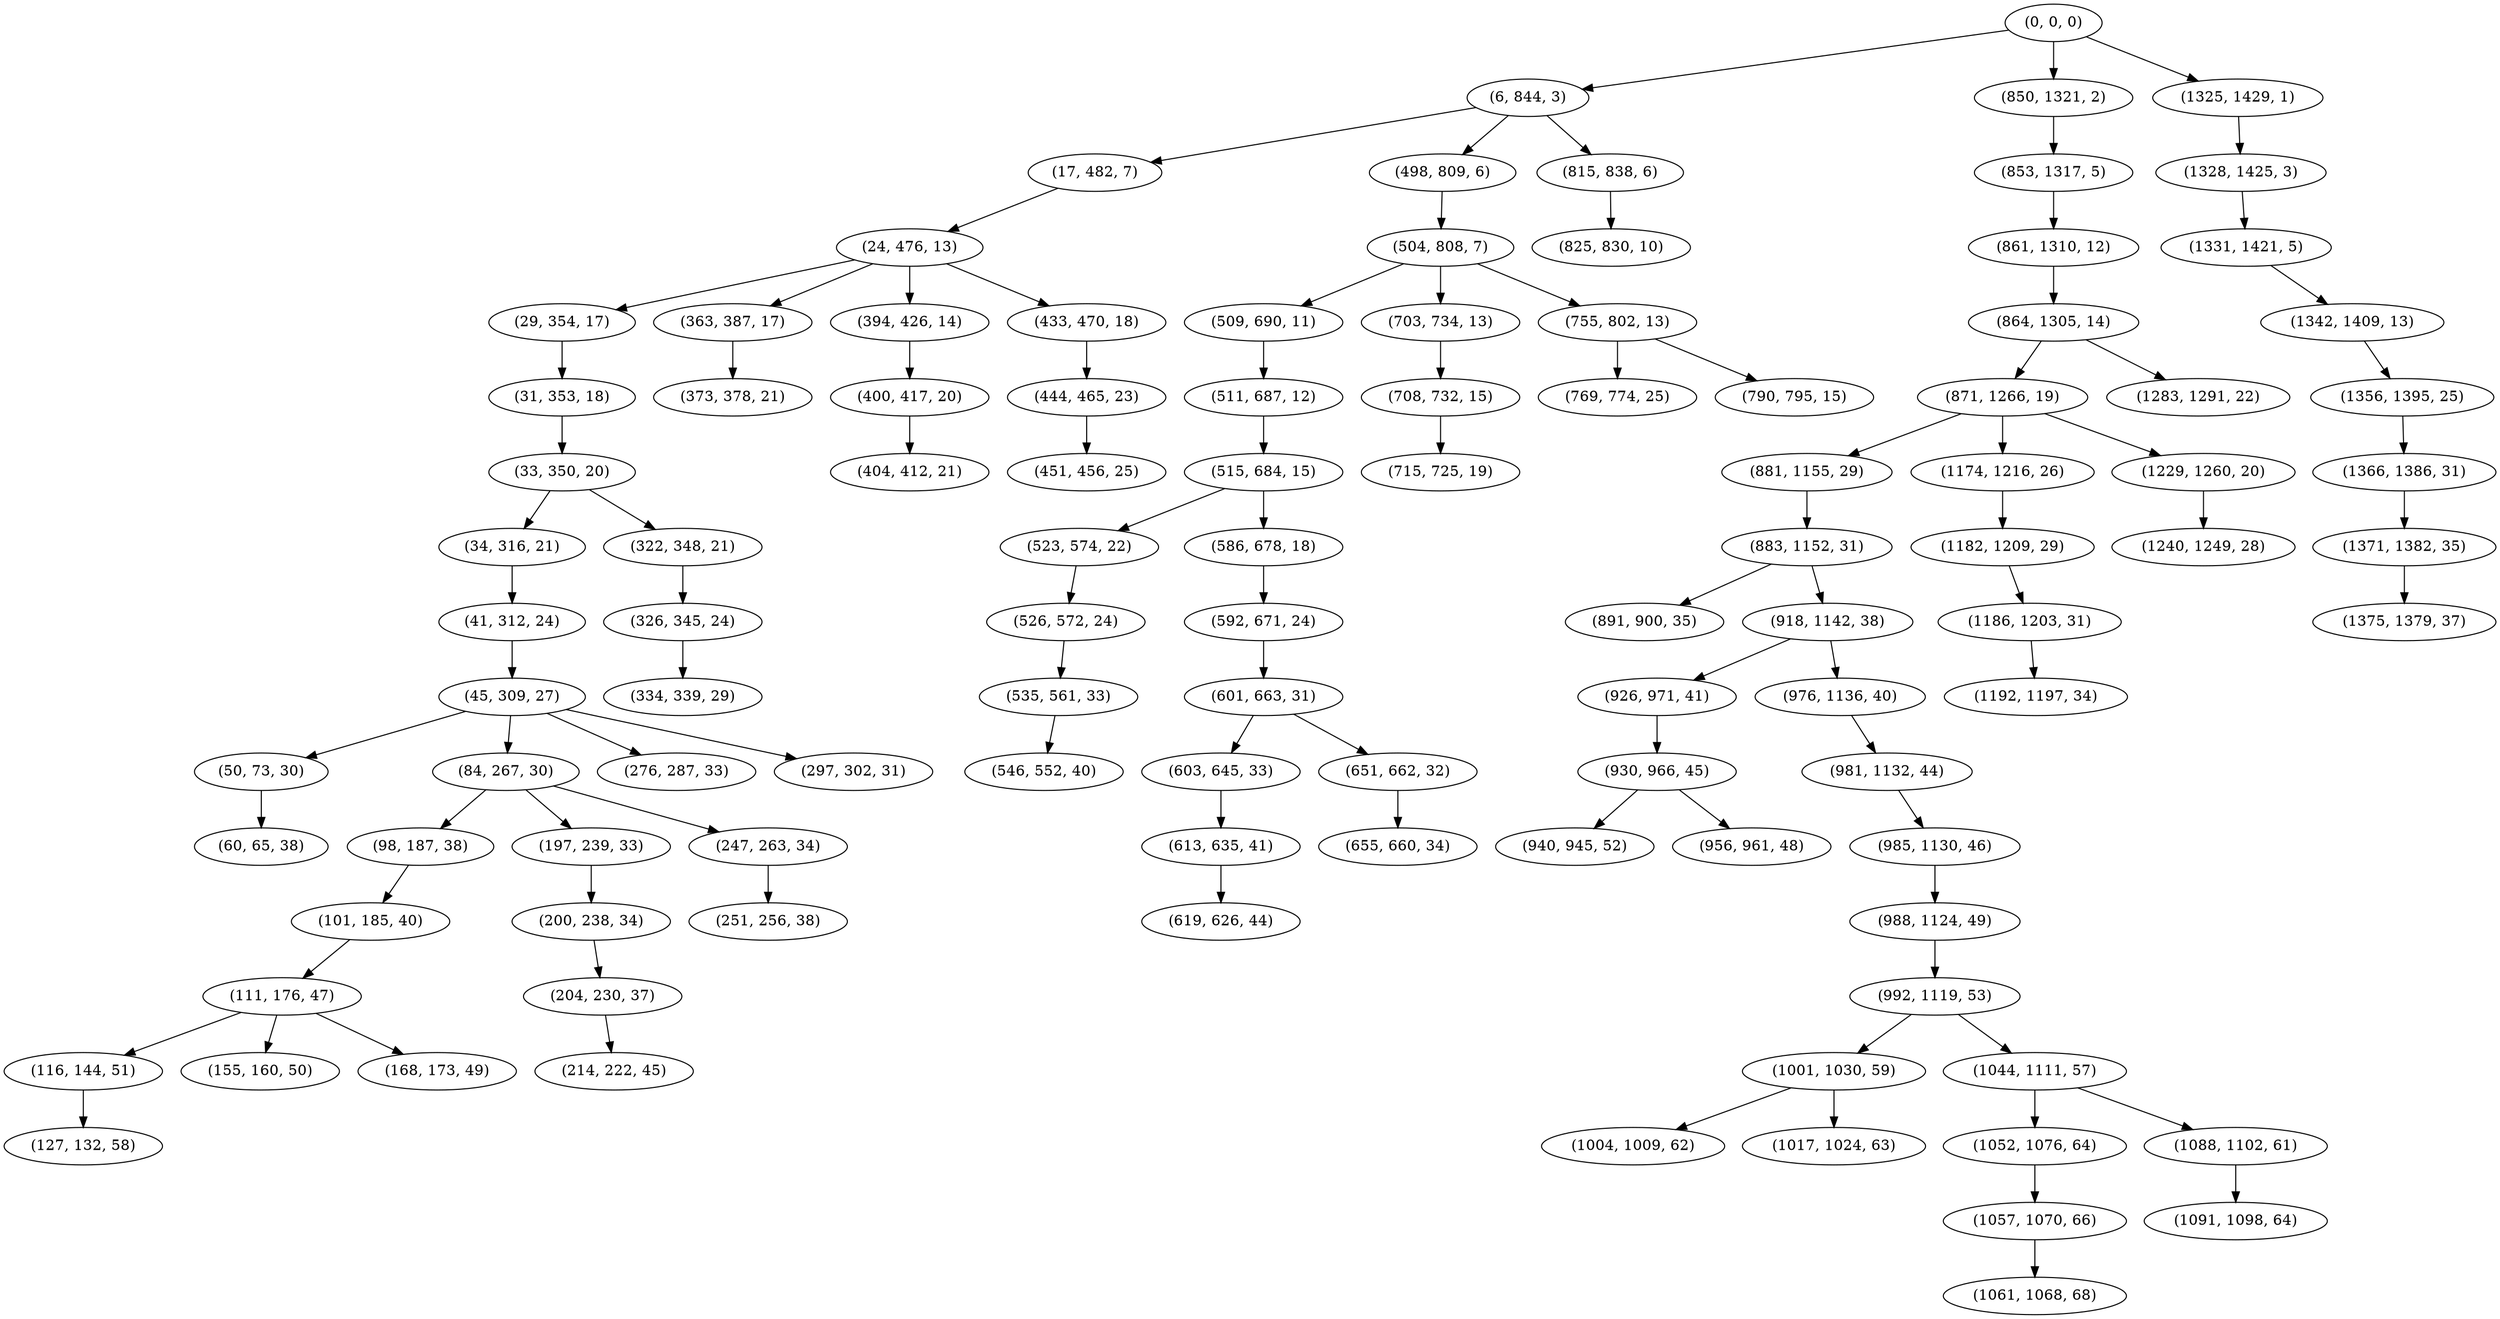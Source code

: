digraph tree {
    "(0, 0, 0)";
    "(6, 844, 3)";
    "(17, 482, 7)";
    "(24, 476, 13)";
    "(29, 354, 17)";
    "(31, 353, 18)";
    "(33, 350, 20)";
    "(34, 316, 21)";
    "(41, 312, 24)";
    "(45, 309, 27)";
    "(50, 73, 30)";
    "(60, 65, 38)";
    "(84, 267, 30)";
    "(98, 187, 38)";
    "(101, 185, 40)";
    "(111, 176, 47)";
    "(116, 144, 51)";
    "(127, 132, 58)";
    "(155, 160, 50)";
    "(168, 173, 49)";
    "(197, 239, 33)";
    "(200, 238, 34)";
    "(204, 230, 37)";
    "(214, 222, 45)";
    "(247, 263, 34)";
    "(251, 256, 38)";
    "(276, 287, 33)";
    "(297, 302, 31)";
    "(322, 348, 21)";
    "(326, 345, 24)";
    "(334, 339, 29)";
    "(363, 387, 17)";
    "(373, 378, 21)";
    "(394, 426, 14)";
    "(400, 417, 20)";
    "(404, 412, 21)";
    "(433, 470, 18)";
    "(444, 465, 23)";
    "(451, 456, 25)";
    "(498, 809, 6)";
    "(504, 808, 7)";
    "(509, 690, 11)";
    "(511, 687, 12)";
    "(515, 684, 15)";
    "(523, 574, 22)";
    "(526, 572, 24)";
    "(535, 561, 33)";
    "(546, 552, 40)";
    "(586, 678, 18)";
    "(592, 671, 24)";
    "(601, 663, 31)";
    "(603, 645, 33)";
    "(613, 635, 41)";
    "(619, 626, 44)";
    "(651, 662, 32)";
    "(655, 660, 34)";
    "(703, 734, 13)";
    "(708, 732, 15)";
    "(715, 725, 19)";
    "(755, 802, 13)";
    "(769, 774, 25)";
    "(790, 795, 15)";
    "(815, 838, 6)";
    "(825, 830, 10)";
    "(850, 1321, 2)";
    "(853, 1317, 5)";
    "(861, 1310, 12)";
    "(864, 1305, 14)";
    "(871, 1266, 19)";
    "(881, 1155, 29)";
    "(883, 1152, 31)";
    "(891, 900, 35)";
    "(918, 1142, 38)";
    "(926, 971, 41)";
    "(930, 966, 45)";
    "(940, 945, 52)";
    "(956, 961, 48)";
    "(976, 1136, 40)";
    "(981, 1132, 44)";
    "(985, 1130, 46)";
    "(988, 1124, 49)";
    "(992, 1119, 53)";
    "(1001, 1030, 59)";
    "(1004, 1009, 62)";
    "(1017, 1024, 63)";
    "(1044, 1111, 57)";
    "(1052, 1076, 64)";
    "(1057, 1070, 66)";
    "(1061, 1068, 68)";
    "(1088, 1102, 61)";
    "(1091, 1098, 64)";
    "(1174, 1216, 26)";
    "(1182, 1209, 29)";
    "(1186, 1203, 31)";
    "(1192, 1197, 34)";
    "(1229, 1260, 20)";
    "(1240, 1249, 28)";
    "(1283, 1291, 22)";
    "(1325, 1429, 1)";
    "(1328, 1425, 3)";
    "(1331, 1421, 5)";
    "(1342, 1409, 13)";
    "(1356, 1395, 25)";
    "(1366, 1386, 31)";
    "(1371, 1382, 35)";
    "(1375, 1379, 37)";
    "(0, 0, 0)" -> "(6, 844, 3)";
    "(0, 0, 0)" -> "(850, 1321, 2)";
    "(0, 0, 0)" -> "(1325, 1429, 1)";
    "(6, 844, 3)" -> "(17, 482, 7)";
    "(6, 844, 3)" -> "(498, 809, 6)";
    "(6, 844, 3)" -> "(815, 838, 6)";
    "(17, 482, 7)" -> "(24, 476, 13)";
    "(24, 476, 13)" -> "(29, 354, 17)";
    "(24, 476, 13)" -> "(363, 387, 17)";
    "(24, 476, 13)" -> "(394, 426, 14)";
    "(24, 476, 13)" -> "(433, 470, 18)";
    "(29, 354, 17)" -> "(31, 353, 18)";
    "(31, 353, 18)" -> "(33, 350, 20)";
    "(33, 350, 20)" -> "(34, 316, 21)";
    "(33, 350, 20)" -> "(322, 348, 21)";
    "(34, 316, 21)" -> "(41, 312, 24)";
    "(41, 312, 24)" -> "(45, 309, 27)";
    "(45, 309, 27)" -> "(50, 73, 30)";
    "(45, 309, 27)" -> "(84, 267, 30)";
    "(45, 309, 27)" -> "(276, 287, 33)";
    "(45, 309, 27)" -> "(297, 302, 31)";
    "(50, 73, 30)" -> "(60, 65, 38)";
    "(84, 267, 30)" -> "(98, 187, 38)";
    "(84, 267, 30)" -> "(197, 239, 33)";
    "(84, 267, 30)" -> "(247, 263, 34)";
    "(98, 187, 38)" -> "(101, 185, 40)";
    "(101, 185, 40)" -> "(111, 176, 47)";
    "(111, 176, 47)" -> "(116, 144, 51)";
    "(111, 176, 47)" -> "(155, 160, 50)";
    "(111, 176, 47)" -> "(168, 173, 49)";
    "(116, 144, 51)" -> "(127, 132, 58)";
    "(197, 239, 33)" -> "(200, 238, 34)";
    "(200, 238, 34)" -> "(204, 230, 37)";
    "(204, 230, 37)" -> "(214, 222, 45)";
    "(247, 263, 34)" -> "(251, 256, 38)";
    "(322, 348, 21)" -> "(326, 345, 24)";
    "(326, 345, 24)" -> "(334, 339, 29)";
    "(363, 387, 17)" -> "(373, 378, 21)";
    "(394, 426, 14)" -> "(400, 417, 20)";
    "(400, 417, 20)" -> "(404, 412, 21)";
    "(433, 470, 18)" -> "(444, 465, 23)";
    "(444, 465, 23)" -> "(451, 456, 25)";
    "(498, 809, 6)" -> "(504, 808, 7)";
    "(504, 808, 7)" -> "(509, 690, 11)";
    "(504, 808, 7)" -> "(703, 734, 13)";
    "(504, 808, 7)" -> "(755, 802, 13)";
    "(509, 690, 11)" -> "(511, 687, 12)";
    "(511, 687, 12)" -> "(515, 684, 15)";
    "(515, 684, 15)" -> "(523, 574, 22)";
    "(515, 684, 15)" -> "(586, 678, 18)";
    "(523, 574, 22)" -> "(526, 572, 24)";
    "(526, 572, 24)" -> "(535, 561, 33)";
    "(535, 561, 33)" -> "(546, 552, 40)";
    "(586, 678, 18)" -> "(592, 671, 24)";
    "(592, 671, 24)" -> "(601, 663, 31)";
    "(601, 663, 31)" -> "(603, 645, 33)";
    "(601, 663, 31)" -> "(651, 662, 32)";
    "(603, 645, 33)" -> "(613, 635, 41)";
    "(613, 635, 41)" -> "(619, 626, 44)";
    "(651, 662, 32)" -> "(655, 660, 34)";
    "(703, 734, 13)" -> "(708, 732, 15)";
    "(708, 732, 15)" -> "(715, 725, 19)";
    "(755, 802, 13)" -> "(769, 774, 25)";
    "(755, 802, 13)" -> "(790, 795, 15)";
    "(815, 838, 6)" -> "(825, 830, 10)";
    "(850, 1321, 2)" -> "(853, 1317, 5)";
    "(853, 1317, 5)" -> "(861, 1310, 12)";
    "(861, 1310, 12)" -> "(864, 1305, 14)";
    "(864, 1305, 14)" -> "(871, 1266, 19)";
    "(864, 1305, 14)" -> "(1283, 1291, 22)";
    "(871, 1266, 19)" -> "(881, 1155, 29)";
    "(871, 1266, 19)" -> "(1174, 1216, 26)";
    "(871, 1266, 19)" -> "(1229, 1260, 20)";
    "(881, 1155, 29)" -> "(883, 1152, 31)";
    "(883, 1152, 31)" -> "(891, 900, 35)";
    "(883, 1152, 31)" -> "(918, 1142, 38)";
    "(918, 1142, 38)" -> "(926, 971, 41)";
    "(918, 1142, 38)" -> "(976, 1136, 40)";
    "(926, 971, 41)" -> "(930, 966, 45)";
    "(930, 966, 45)" -> "(940, 945, 52)";
    "(930, 966, 45)" -> "(956, 961, 48)";
    "(976, 1136, 40)" -> "(981, 1132, 44)";
    "(981, 1132, 44)" -> "(985, 1130, 46)";
    "(985, 1130, 46)" -> "(988, 1124, 49)";
    "(988, 1124, 49)" -> "(992, 1119, 53)";
    "(992, 1119, 53)" -> "(1001, 1030, 59)";
    "(992, 1119, 53)" -> "(1044, 1111, 57)";
    "(1001, 1030, 59)" -> "(1004, 1009, 62)";
    "(1001, 1030, 59)" -> "(1017, 1024, 63)";
    "(1044, 1111, 57)" -> "(1052, 1076, 64)";
    "(1044, 1111, 57)" -> "(1088, 1102, 61)";
    "(1052, 1076, 64)" -> "(1057, 1070, 66)";
    "(1057, 1070, 66)" -> "(1061, 1068, 68)";
    "(1088, 1102, 61)" -> "(1091, 1098, 64)";
    "(1174, 1216, 26)" -> "(1182, 1209, 29)";
    "(1182, 1209, 29)" -> "(1186, 1203, 31)";
    "(1186, 1203, 31)" -> "(1192, 1197, 34)";
    "(1229, 1260, 20)" -> "(1240, 1249, 28)";
    "(1325, 1429, 1)" -> "(1328, 1425, 3)";
    "(1328, 1425, 3)" -> "(1331, 1421, 5)";
    "(1331, 1421, 5)" -> "(1342, 1409, 13)";
    "(1342, 1409, 13)" -> "(1356, 1395, 25)";
    "(1356, 1395, 25)" -> "(1366, 1386, 31)";
    "(1366, 1386, 31)" -> "(1371, 1382, 35)";
    "(1371, 1382, 35)" -> "(1375, 1379, 37)";
}
